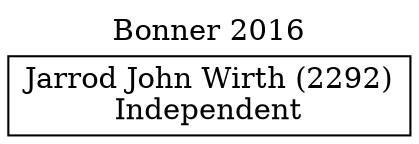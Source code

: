 // House preference flow
digraph "Jarrod John Wirth (2292)_Bonner_2016" {
	graph [label="Bonner 2016" labelloc=t mclimit=10]
	node [shape=box]
	"Jarrod John Wirth (2292)" [label="Jarrod John Wirth (2292)
Independent"]
}
